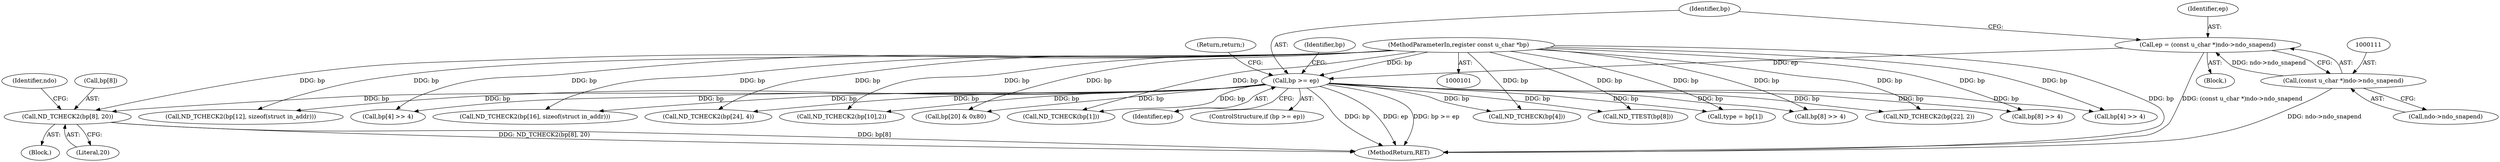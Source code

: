 digraph "0_tcpdump_5dc1860d8267b1e0cb78c9ffa2a40bea2fdb3ddc_2@pointer" {
"1000212" [label="(Call,ND_TCHECK2(bp[8], 20))"];
"1000116" [label="(Call,bp >= ep)"];
"1000103" [label="(MethodParameterIn,register const u_char *bp)"];
"1000108" [label="(Call,ep = (const u_char *)ndo->ndo_snapend)"];
"1000110" [label="(Call,(const u_char *)ndo->ndo_snapend)"];
"1000268" [label="(Call,ND_TCHECK2(bp[22], 2))"];
"1000190" [label="(Call,ND_TCHECK2(bp[10],2))"];
"1000110" [label="(Call,(const u_char *)ndo->ndo_snapend)"];
"1000112" [label="(Call,ndo->ndo_snapend)"];
"1000416" [label="(Call,ND_TCHECK(bp[4]))"];
"1000119" [label="(Return,return;)"];
"1000149" [label="(Call,bp[8] >> 4)"];
"1000117" [label="(Identifier,bp)"];
"1000109" [label="(Identifier,ep)"];
"1000122" [label="(Identifier,bp)"];
"1000216" [label="(Literal,20)"];
"1000179" [label="(Call,bp[8] >> 4)"];
"1000422" [label="(Call,bp[4] >> 4)"];
"1000120" [label="(Call,ND_TCHECK(bp[1]))"];
"1000108" [label="(Call,ep = (const u_char *)ndo->ndo_snapend)"];
"1000237" [label="(Call,ND_TCHECK2(bp[12], sizeof(struct in_addr)))"];
"1000433" [label="(Call,bp[4] >> 4)"];
"1000323" [label="(Call,ND_TCHECK2(bp[16], sizeof(struct in_addr)))"];
"1000140" [label="(Block,)"];
"1000366" [label="(Call,ND_TCHECK2(bp[24], 4))"];
"1000213" [label="(Call,bp[8])"];
"1000219" [label="(Identifier,ndo)"];
"1000378" [label="(Call,bp[20] & 0x80)"];
"1000143" [label="(Call,ND_TTEST(bp[8]))"];
"1000116" [label="(Call,bp >= ep)"];
"1000118" [label="(Identifier,ep)"];
"1000212" [label="(Call,ND_TCHECK2(bp[8], 20))"];
"1000115" [label="(ControlStructure,if (bp >= ep))"];
"1000445" [label="(MethodReturn,RET)"];
"1000105" [label="(Block,)"];
"1000103" [label="(MethodParameterIn,register const u_char *bp)"];
"1000124" [label="(Call,type = bp[1])"];
"1000212" -> "1000140"  [label="AST: "];
"1000212" -> "1000216"  [label="CFG: "];
"1000213" -> "1000212"  [label="AST: "];
"1000216" -> "1000212"  [label="AST: "];
"1000219" -> "1000212"  [label="CFG: "];
"1000212" -> "1000445"  [label="DDG: ND_TCHECK2(bp[8], 20)"];
"1000212" -> "1000445"  [label="DDG: bp[8]"];
"1000116" -> "1000212"  [label="DDG: bp"];
"1000103" -> "1000212"  [label="DDG: bp"];
"1000116" -> "1000115"  [label="AST: "];
"1000116" -> "1000118"  [label="CFG: "];
"1000117" -> "1000116"  [label="AST: "];
"1000118" -> "1000116"  [label="AST: "];
"1000119" -> "1000116"  [label="CFG: "];
"1000122" -> "1000116"  [label="CFG: "];
"1000116" -> "1000445"  [label="DDG: bp"];
"1000116" -> "1000445"  [label="DDG: ep"];
"1000116" -> "1000445"  [label="DDG: bp >= ep"];
"1000103" -> "1000116"  [label="DDG: bp"];
"1000108" -> "1000116"  [label="DDG: ep"];
"1000116" -> "1000120"  [label="DDG: bp"];
"1000116" -> "1000124"  [label="DDG: bp"];
"1000116" -> "1000143"  [label="DDG: bp"];
"1000116" -> "1000149"  [label="DDG: bp"];
"1000116" -> "1000179"  [label="DDG: bp"];
"1000116" -> "1000190"  [label="DDG: bp"];
"1000116" -> "1000237"  [label="DDG: bp"];
"1000116" -> "1000268"  [label="DDG: bp"];
"1000116" -> "1000323"  [label="DDG: bp"];
"1000116" -> "1000366"  [label="DDG: bp"];
"1000116" -> "1000378"  [label="DDG: bp"];
"1000116" -> "1000416"  [label="DDG: bp"];
"1000116" -> "1000422"  [label="DDG: bp"];
"1000116" -> "1000433"  [label="DDG: bp"];
"1000103" -> "1000101"  [label="AST: "];
"1000103" -> "1000445"  [label="DDG: bp"];
"1000103" -> "1000120"  [label="DDG: bp"];
"1000103" -> "1000124"  [label="DDG: bp"];
"1000103" -> "1000143"  [label="DDG: bp"];
"1000103" -> "1000149"  [label="DDG: bp"];
"1000103" -> "1000179"  [label="DDG: bp"];
"1000103" -> "1000190"  [label="DDG: bp"];
"1000103" -> "1000237"  [label="DDG: bp"];
"1000103" -> "1000268"  [label="DDG: bp"];
"1000103" -> "1000323"  [label="DDG: bp"];
"1000103" -> "1000366"  [label="DDG: bp"];
"1000103" -> "1000378"  [label="DDG: bp"];
"1000103" -> "1000416"  [label="DDG: bp"];
"1000103" -> "1000422"  [label="DDG: bp"];
"1000103" -> "1000433"  [label="DDG: bp"];
"1000108" -> "1000105"  [label="AST: "];
"1000108" -> "1000110"  [label="CFG: "];
"1000109" -> "1000108"  [label="AST: "];
"1000110" -> "1000108"  [label="AST: "];
"1000117" -> "1000108"  [label="CFG: "];
"1000108" -> "1000445"  [label="DDG: (const u_char *)ndo->ndo_snapend"];
"1000110" -> "1000108"  [label="DDG: ndo->ndo_snapend"];
"1000110" -> "1000112"  [label="CFG: "];
"1000111" -> "1000110"  [label="AST: "];
"1000112" -> "1000110"  [label="AST: "];
"1000110" -> "1000445"  [label="DDG: ndo->ndo_snapend"];
}
